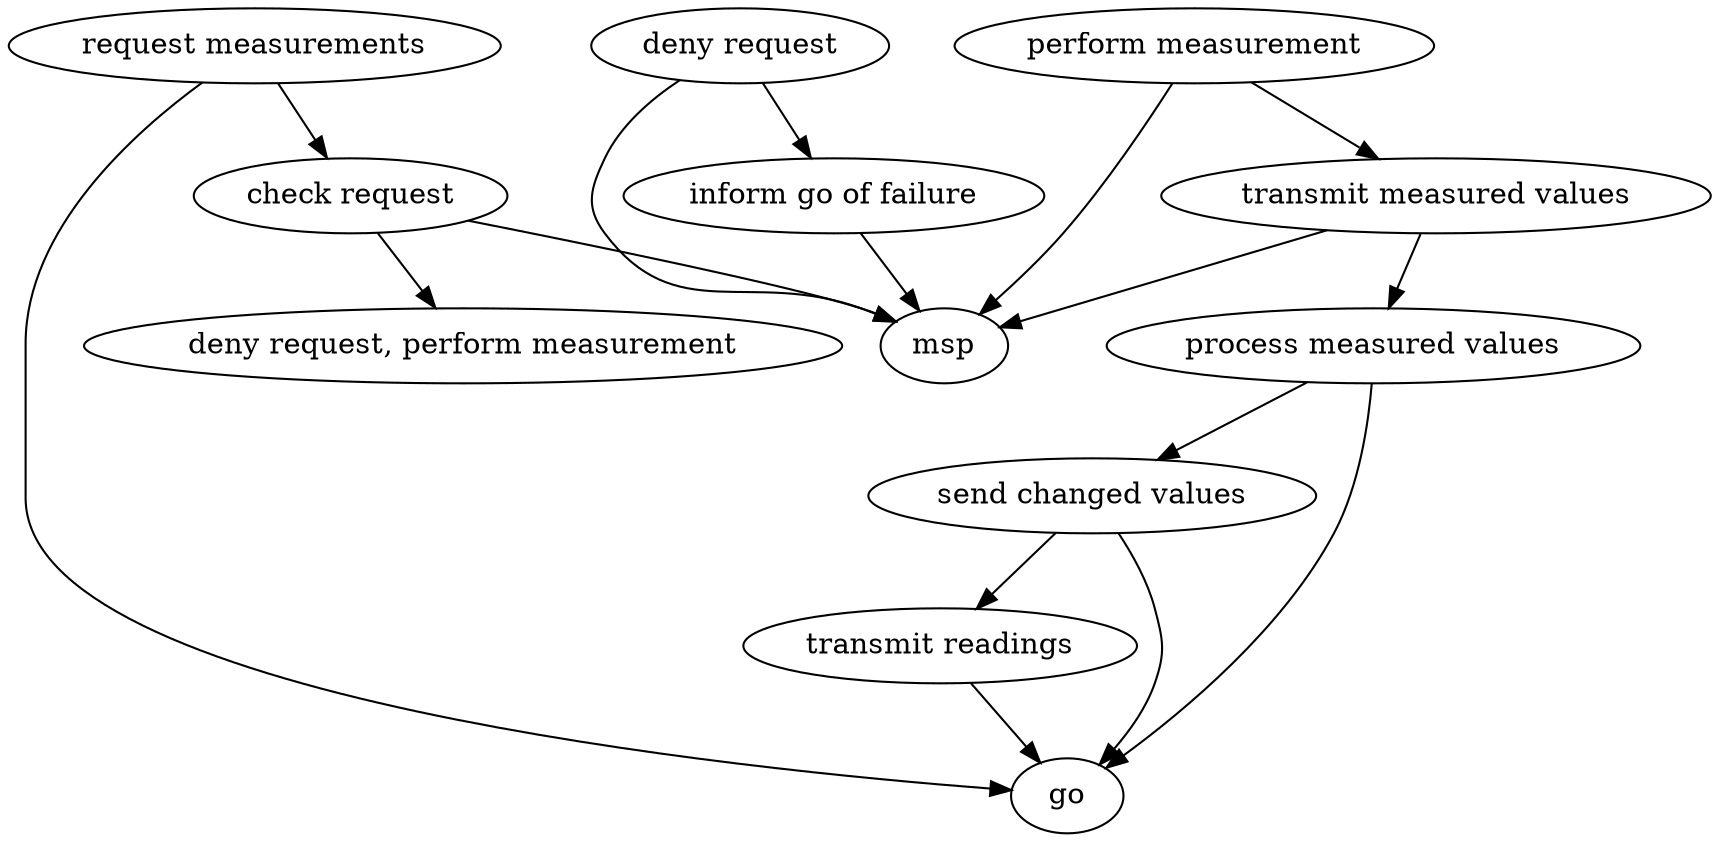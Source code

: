 strict digraph "doc-10.11" {
	graph [name="doc-10.11"];
	"request measurements"	[attrs="{'type': 'Activity', 'label': 'request measurements'}"];
	"check request"	[attrs="{'type': 'Activity', 'label': 'check request'}"];
	"request measurements" -> "check request"	[attrs="{'type': 'flow', 'label': 'flow'}"];
	go	[attrs="{'type': 'Actor', 'label': 'go'}"];
	"request measurements" -> go	[attrs="{'type': 'actor performer', 'label': 'actor performer'}"];
	msp	[attrs="{'type': 'Actor', 'label': 'msp'}"];
	"check request" -> msp	[attrs="{'type': 'actor performer', 'label': 'actor performer'}"];
	"deny request, perform measurement"	[attrs="{'type': 'Activity', 'label': 'deny request, perform measurement'}"];
	"check request" -> "deny request, perform measurement"	[attrs="{'type': 'flow', 'label': 'flow'}"];
	"deny request"	[attrs="{'type': 'Activity', 'label': 'deny request'}"];
	"inform go of failure"	[attrs="{'type': 'Activity', 'label': 'inform go of failure'}"];
	"deny request" -> "inform go of failure"	[attrs="{'type': 'flow', 'label': 'flow'}"];
	"deny request" -> msp	[attrs="{'type': 'actor performer', 'label': 'actor performer'}"];
	"perform measurement"	[attrs="{'type': 'Activity', 'label': 'perform measurement'}"];
	"transmit measured values"	[attrs="{'type': 'Activity', 'label': 'transmit measured values'}"];
	"perform measurement" -> "transmit measured values"	[attrs="{'type': 'flow', 'label': 'flow'}"];
	"perform measurement" -> msp	[attrs="{'type': 'actor performer', 'label': 'actor performer'}"];
	"inform go of failure" -> msp	[attrs="{'type': 'actor performer', 'label': 'actor performer'}"];
	"process measured values"	[attrs="{'type': 'Activity', 'label': 'process measured values'}"];
	"transmit measured values" -> "process measured values"	[attrs="{'type': 'flow', 'label': 'flow'}"];
	"transmit measured values" -> msp	[attrs="{'type': 'actor performer', 'label': 'actor performer'}"];
	"send changed values"	[attrs="{'type': 'Activity', 'label': 'send changed values'}"];
	"process measured values" -> "send changed values"	[attrs="{'type': 'flow', 'label': 'flow'}"];
	"process measured values" -> go	[attrs="{'type': 'actor performer', 'label': 'actor performer'}"];
	"transmit readings"	[attrs="{'type': 'Activity', 'label': 'transmit readings'}"];
	"send changed values" -> "transmit readings"	[attrs="{'type': 'flow', 'label': 'flow'}"];
	"send changed values" -> go	[attrs="{'type': 'actor performer', 'label': 'actor performer'}"];
	"transmit readings" -> go	[attrs="{'type': 'actor performer', 'label': 'actor performer'}"];
}
